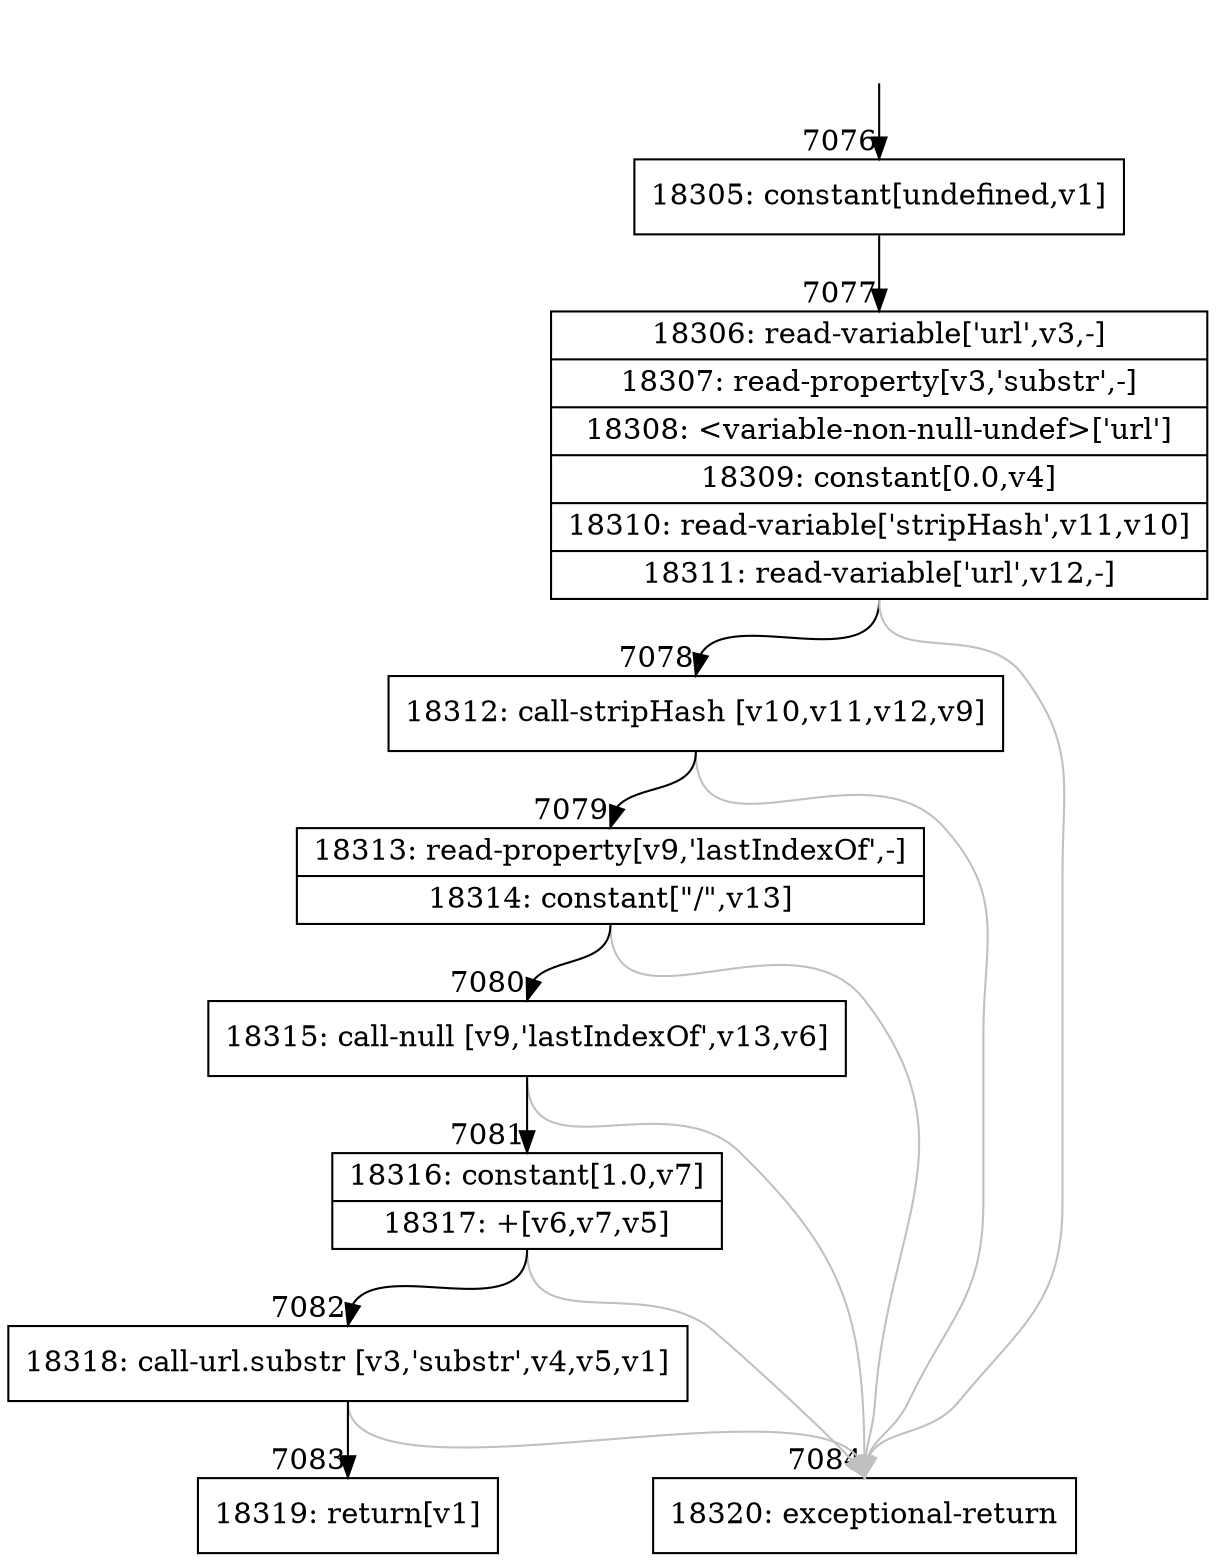 digraph {
rankdir="TD"
BB_entry533[shape=none,label=""];
BB_entry533 -> BB7076 [tailport=s, headport=n, headlabel="    7076"]
BB7076 [shape=record label="{18305: constant[undefined,v1]}" ] 
BB7076 -> BB7077 [tailport=s, headport=n, headlabel="      7077"]
BB7077 [shape=record label="{18306: read-variable['url',v3,-]|18307: read-property[v3,'substr',-]|18308: \<variable-non-null-undef\>['url']|18309: constant[0.0,v4]|18310: read-variable['stripHash',v11,v10]|18311: read-variable['url',v12,-]}" ] 
BB7077 -> BB7078 [tailport=s, headport=n, headlabel="      7078"]
BB7077 -> BB7084 [tailport=s, headport=n, color=gray, headlabel="      7084"]
BB7078 [shape=record label="{18312: call-stripHash [v10,v11,v12,v9]}" ] 
BB7078 -> BB7079 [tailport=s, headport=n, headlabel="      7079"]
BB7078 -> BB7084 [tailport=s, headport=n, color=gray]
BB7079 [shape=record label="{18313: read-property[v9,'lastIndexOf',-]|18314: constant[\"/\",v13]}" ] 
BB7079 -> BB7080 [tailport=s, headport=n, headlabel="      7080"]
BB7079 -> BB7084 [tailport=s, headport=n, color=gray]
BB7080 [shape=record label="{18315: call-null [v9,'lastIndexOf',v13,v6]}" ] 
BB7080 -> BB7081 [tailport=s, headport=n, headlabel="      7081"]
BB7080 -> BB7084 [tailport=s, headport=n, color=gray]
BB7081 [shape=record label="{18316: constant[1.0,v7]|18317: +[v6,v7,v5]}" ] 
BB7081 -> BB7082 [tailport=s, headport=n, headlabel="      7082"]
BB7081 -> BB7084 [tailport=s, headport=n, color=gray]
BB7082 [shape=record label="{18318: call-url.substr [v3,'substr',v4,v5,v1]}" ] 
BB7082 -> BB7083 [tailport=s, headport=n, headlabel="      7083"]
BB7082 -> BB7084 [tailport=s, headport=n, color=gray]
BB7083 [shape=record label="{18319: return[v1]}" ] 
BB7084 [shape=record label="{18320: exceptional-return}" ] 
//#$~ 11274
}
